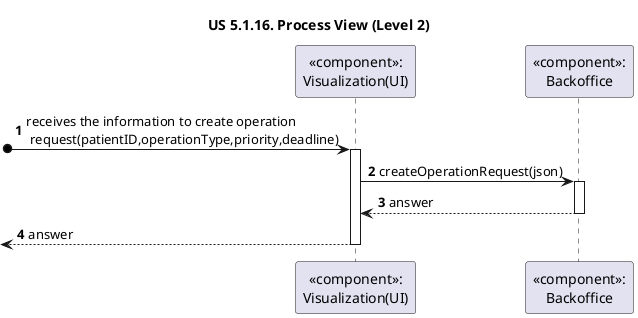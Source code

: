 @startuml
'https://plantuml.com/sequence-diagram

title "US 5.1.16. Process View (Level 2)"

autonumber
participant "«component»:\nVisualization(UI)" as UI
participant "«component»:\nBackoffice" as BACK

[o-> UI: receives the information to create operation\n request(patientID,operationType,priority,deadline)
activate UI

UI -> BACK : createOperationRequest(json)
activate BACK

BACK --> UI : answer
deactivate BACK

 <-- UI : answer
deactivate UI
@enduml